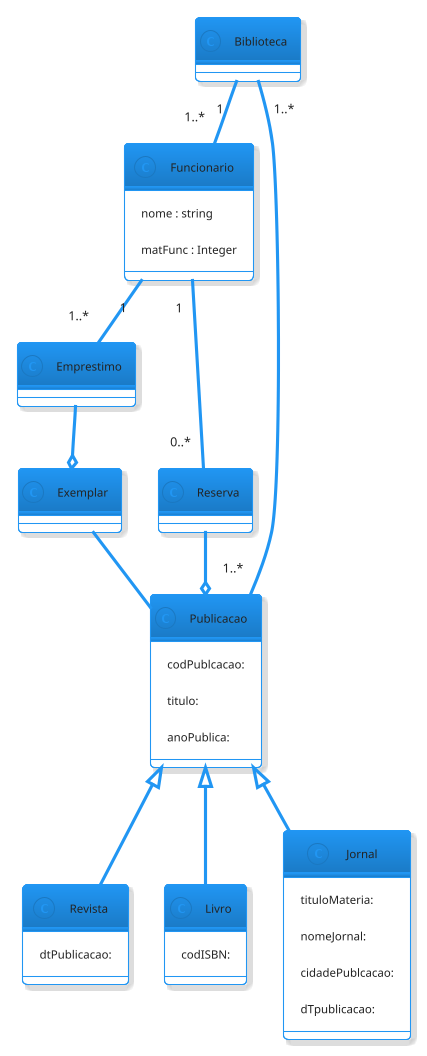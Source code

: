 @startuml Biblioteca
!theme materia-outline

    class Biblioteca {
        
    }

    class Funcionario {
        nome : string
        matFunc : Integer
    }

    class Publicacao {
        codPublcacao:
        titulo:
        anoPublica: 
    }

    class Exemplar {

    }

    class Revista {
        dtPublicacao: 
    }

    class Livro {
        codISBN:
    }

    class Jornal {
        tituloMateria:
        nomeJornal:
        cidadePublcacao:
        dTpublicacao:
    }

    class Emprestimo {
    }

    class Reserva {

    }

    Biblioteca "1" -- "1..*" Funcionario
    Biblioteca "1..*" -- "1..*" Publicacao
    Funcionario "1" -- "0..*" Reserva
    Funcionario "1" -- "1..*" Emprestimo
    Exemplar -- Publicacao
    Emprestimo --o Exemplar
    Reserva --o Publicacao
    Publicacao <|-- Jornal
    Publicacao <|-- Livro
    Publicacao <|-- Revista
    

@enduml
